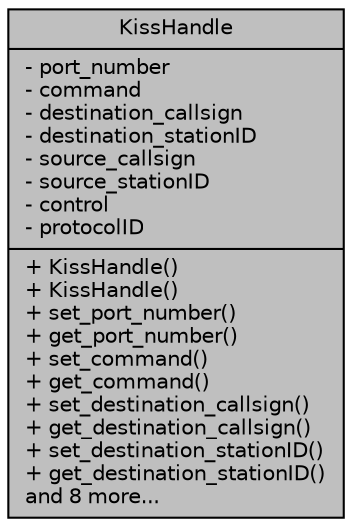 digraph "KissHandle"
{
 // INTERACTIVE_SVG=YES
  edge [fontname="Helvetica",fontsize="10",labelfontname="Helvetica",labelfontsize="10"];
  node [fontname="Helvetica",fontsize="10",shape=record];
  Node1 [label="{KissHandle\n|- port_number\l- command\l- destination_callsign\l- destination_stationID\l- source_callsign\l- source_stationID\l- control\l- protocolID\l|+ KissHandle()\l+ KissHandle()\l+ set_port_number()\l+ get_port_number()\l+ set_command()\l+ get_command()\l+ set_destination_callsign()\l+ get_destination_callsign()\l+ set_destination_stationID()\l+ get_destination_stationID()\land 8 more...\l}",height=0.2,width=0.4,color="black", fillcolor="grey75", style="filled", fontcolor="black"];
}
